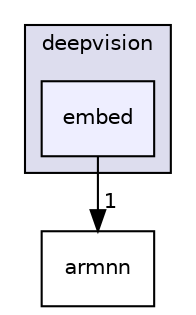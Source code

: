 digraph "/usr/local/include/deepvision/embed" {
  compound=true
  node [ fontsize="10", fontname="Helvetica"];
  edge [ labelfontsize="10", labelfontname="Helvetica"];
  subgraph clusterdir_d72db6f9b16262d234de46bc36044bbd {
    graph [ bgcolor="#ddddee", pencolor="black", label="deepvision" fontname="Helvetica", fontsize="10", URL="dir_d72db6f9b16262d234de46bc36044bbd.html"]
  dir_5e572e260f4dd4735f63326c5db168c8 [shape=box, label="embed", style="filled", fillcolor="#eeeeff", pencolor="black", URL="dir_5e572e260f4dd4735f63326c5db168c8.html"];
  }
  dir_d8985568f8ab439297a2bb70051aeca7 [shape=box label="armnn" URL="dir_d8985568f8ab439297a2bb70051aeca7.html"];
  dir_5e572e260f4dd4735f63326c5db168c8->dir_d8985568f8ab439297a2bb70051aeca7 [headlabel="1", labeldistance=1.5 headhref="dir_000011_000005.html"];
}
